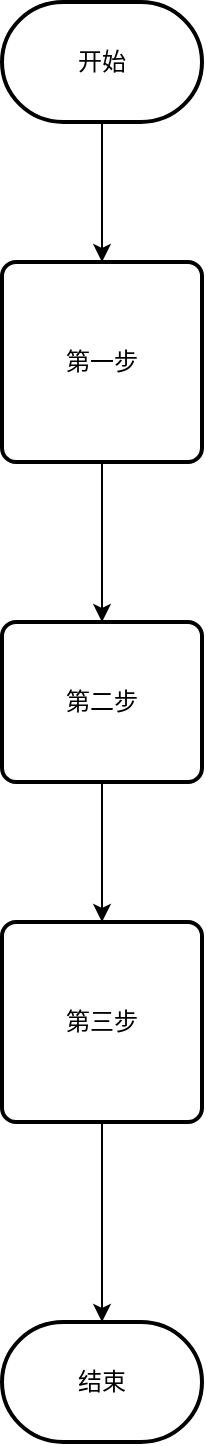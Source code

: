 <mxfile version="19.0.2" type="github">
  <diagram id="YxVGbOGS3LzoNo_YBOL-" name="第 1 页">
    <mxGraphModel dx="1422" dy="761" grid="1" gridSize="10" guides="1" tooltips="1" connect="1" arrows="1" fold="1" page="1" pageScale="1" pageWidth="827" pageHeight="1169" math="0" shadow="0">
      <root>
        <mxCell id="0" />
        <mxCell id="1" parent="0" />
        <mxCell id="8bF6JMfGG334J7Aiheos-8" style="edgeStyle=orthogonalEdgeStyle;rounded=0;orthogonalLoop=1;jettySize=auto;html=1;exitX=0.5;exitY=1;exitDx=0;exitDy=0;exitPerimeter=0;entryX=0.5;entryY=0;entryDx=0;entryDy=0;" edge="1" parent="1" source="8bF6JMfGG334J7Aiheos-5" target="8bF6JMfGG334J7Aiheos-7">
          <mxGeometry relative="1" as="geometry" />
        </mxCell>
        <mxCell id="8bF6JMfGG334J7Aiheos-5" value="开始" style="strokeWidth=2;html=1;shape=mxgraph.flowchart.terminator;whiteSpace=wrap;" vertex="1" parent="1">
          <mxGeometry x="260" y="80" width="100" height="60" as="geometry" />
        </mxCell>
        <mxCell id="8bF6JMfGG334J7Aiheos-6" value="结束" style="strokeWidth=2;html=1;shape=mxgraph.flowchart.terminator;whiteSpace=wrap;" vertex="1" parent="1">
          <mxGeometry x="260" y="740" width="100" height="60" as="geometry" />
        </mxCell>
        <mxCell id="8bF6JMfGG334J7Aiheos-10" style="edgeStyle=orthogonalEdgeStyle;rounded=0;orthogonalLoop=1;jettySize=auto;html=1;exitX=0.5;exitY=1;exitDx=0;exitDy=0;entryX=0.5;entryY=0;entryDx=0;entryDy=0;" edge="1" parent="1" source="8bF6JMfGG334J7Aiheos-7" target="8bF6JMfGG334J7Aiheos-9">
          <mxGeometry relative="1" as="geometry" />
        </mxCell>
        <mxCell id="8bF6JMfGG334J7Aiheos-7" value="第一步" style="rounded=1;whiteSpace=wrap;html=1;absoluteArcSize=1;arcSize=14;strokeWidth=2;" vertex="1" parent="1">
          <mxGeometry x="260" y="210" width="100" height="100" as="geometry" />
        </mxCell>
        <mxCell id="8bF6JMfGG334J7Aiheos-13" style="edgeStyle=orthogonalEdgeStyle;rounded=0;orthogonalLoop=1;jettySize=auto;html=1;entryX=0.5;entryY=0;entryDx=0;entryDy=0;" edge="1" parent="1" source="8bF6JMfGG334J7Aiheos-9" target="8bF6JMfGG334J7Aiheos-11">
          <mxGeometry relative="1" as="geometry" />
        </mxCell>
        <mxCell id="8bF6JMfGG334J7Aiheos-9" value="第二步" style="rounded=1;whiteSpace=wrap;html=1;absoluteArcSize=1;arcSize=14;strokeWidth=2;" vertex="1" parent="1">
          <mxGeometry x="260" y="390" width="100" height="80" as="geometry" />
        </mxCell>
        <mxCell id="8bF6JMfGG334J7Aiheos-12" style="edgeStyle=orthogonalEdgeStyle;rounded=0;orthogonalLoop=1;jettySize=auto;html=1;entryX=0.5;entryY=0;entryDx=0;entryDy=0;entryPerimeter=0;" edge="1" parent="1" source="8bF6JMfGG334J7Aiheos-11" target="8bF6JMfGG334J7Aiheos-6">
          <mxGeometry relative="1" as="geometry" />
        </mxCell>
        <mxCell id="8bF6JMfGG334J7Aiheos-11" value="第三步" style="rounded=1;whiteSpace=wrap;html=1;absoluteArcSize=1;arcSize=14;strokeWidth=2;" vertex="1" parent="1">
          <mxGeometry x="260" y="540" width="100" height="100" as="geometry" />
        </mxCell>
      </root>
    </mxGraphModel>
  </diagram>
</mxfile>
